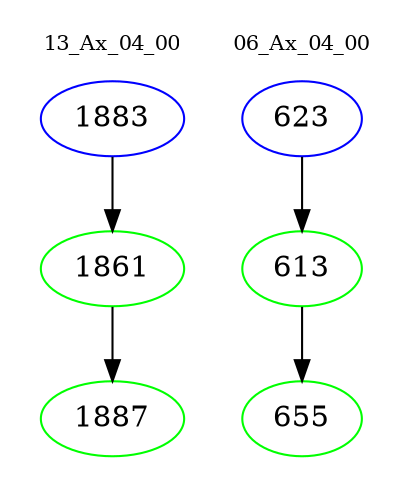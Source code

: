 digraph{
subgraph cluster_0 {
color = white
label = "13_Ax_04_00";
fontsize=10;
T0_1883 [label="1883", color="blue"]
T0_1883 -> T0_1861 [color="black"]
T0_1861 [label="1861", color="green"]
T0_1861 -> T0_1887 [color="black"]
T0_1887 [label="1887", color="green"]
}
subgraph cluster_1 {
color = white
label = "06_Ax_04_00";
fontsize=10;
T1_623 [label="623", color="blue"]
T1_623 -> T1_613 [color="black"]
T1_613 [label="613", color="green"]
T1_613 -> T1_655 [color="black"]
T1_655 [label="655", color="green"]
}
}
